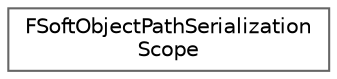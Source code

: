 digraph "Graphical Class Hierarchy"
{
 // INTERACTIVE_SVG=YES
 // LATEX_PDF_SIZE
  bgcolor="transparent";
  edge [fontname=Helvetica,fontsize=10,labelfontname=Helvetica,labelfontsize=10];
  node [fontname=Helvetica,fontsize=10,shape=box,height=0.2,width=0.4];
  rankdir="LR";
  Node0 [id="Node000000",label="FSoftObjectPathSerialization\lScope",height=0.2,width=0.4,color="grey40", fillcolor="white", style="filled",URL="$d4/dfe/structFSoftObjectPathSerializationScope.html",tooltip="Helper class to set and restore serialization options for soft object paths."];
}
